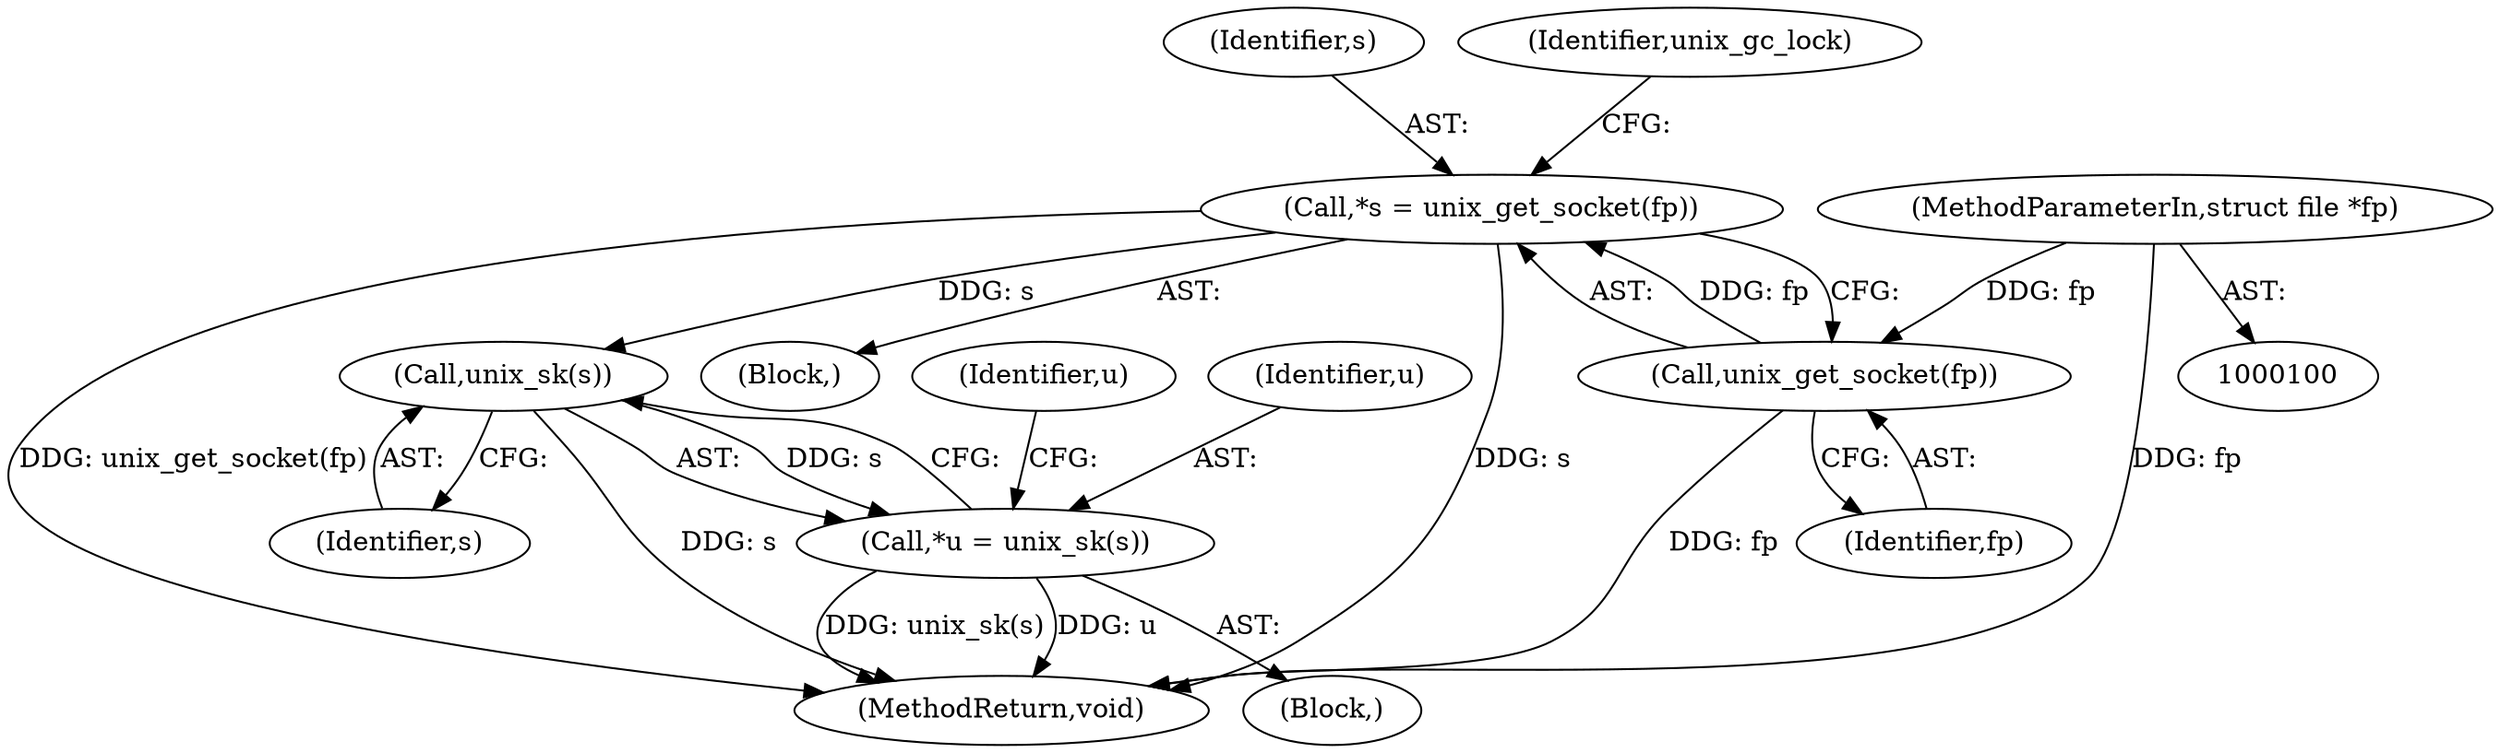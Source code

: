 digraph "0_linux_415e3d3e90ce9e18727e8843ae343eda5a58fad6_4@API" {
"1000105" [label="(Call,*s = unix_get_socket(fp))"];
"1000107" [label="(Call,unix_get_socket(fp))"];
"1000102" [label="(MethodParameterIn,struct file *fp)"];
"1000118" [label="(Call,unix_sk(s))"];
"1000116" [label="(Call,*u = unix_sk(s))"];
"1000102" [label="(MethodParameterIn,struct file *fp)"];
"1000116" [label="(Call,*u = unix_sk(s))"];
"1000125" [label="(Identifier,u)"];
"1000117" [label="(Identifier,u)"];
"1000107" [label="(Call,unix_get_socket(fp))"];
"1000119" [label="(Identifier,s)"];
"1000103" [label="(Block,)"];
"1000114" [label="(Block,)"];
"1000106" [label="(Identifier,s)"];
"1000160" [label="(MethodReturn,void)"];
"1000111" [label="(Identifier,unix_gc_lock)"];
"1000105" [label="(Call,*s = unix_get_socket(fp))"];
"1000108" [label="(Identifier,fp)"];
"1000118" [label="(Call,unix_sk(s))"];
"1000105" -> "1000103"  [label="AST: "];
"1000105" -> "1000107"  [label="CFG: "];
"1000106" -> "1000105"  [label="AST: "];
"1000107" -> "1000105"  [label="AST: "];
"1000111" -> "1000105"  [label="CFG: "];
"1000105" -> "1000160"  [label="DDG: unix_get_socket(fp)"];
"1000105" -> "1000160"  [label="DDG: s"];
"1000107" -> "1000105"  [label="DDG: fp"];
"1000105" -> "1000118"  [label="DDG: s"];
"1000107" -> "1000108"  [label="CFG: "];
"1000108" -> "1000107"  [label="AST: "];
"1000107" -> "1000160"  [label="DDG: fp"];
"1000102" -> "1000107"  [label="DDG: fp"];
"1000102" -> "1000100"  [label="AST: "];
"1000102" -> "1000160"  [label="DDG: fp"];
"1000118" -> "1000116"  [label="AST: "];
"1000118" -> "1000119"  [label="CFG: "];
"1000119" -> "1000118"  [label="AST: "];
"1000116" -> "1000118"  [label="CFG: "];
"1000118" -> "1000160"  [label="DDG: s"];
"1000118" -> "1000116"  [label="DDG: s"];
"1000116" -> "1000114"  [label="AST: "];
"1000117" -> "1000116"  [label="AST: "];
"1000125" -> "1000116"  [label="CFG: "];
"1000116" -> "1000160"  [label="DDG: u"];
"1000116" -> "1000160"  [label="DDG: unix_sk(s)"];
}
